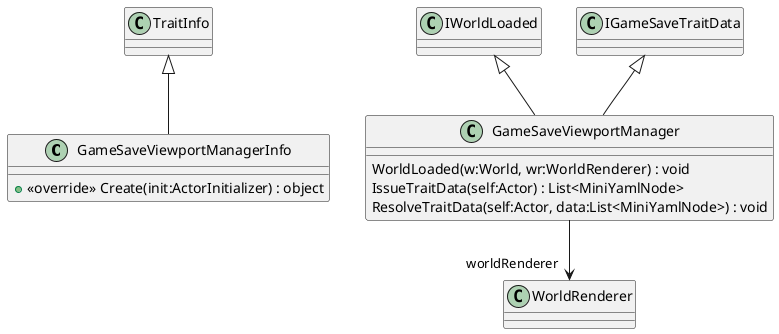 @startuml
class GameSaveViewportManagerInfo {
    + <<override>> Create(init:ActorInitializer) : object
}
class GameSaveViewportManager {
    WorldLoaded(w:World, wr:WorldRenderer) : void
    IssueTraitData(self:Actor) : List<MiniYamlNode>
    ResolveTraitData(self:Actor, data:List<MiniYamlNode>) : void
}
TraitInfo <|-- GameSaveViewportManagerInfo
IWorldLoaded <|-- GameSaveViewportManager
IGameSaveTraitData <|-- GameSaveViewportManager
GameSaveViewportManager --> "worldRenderer" WorldRenderer
@enduml
